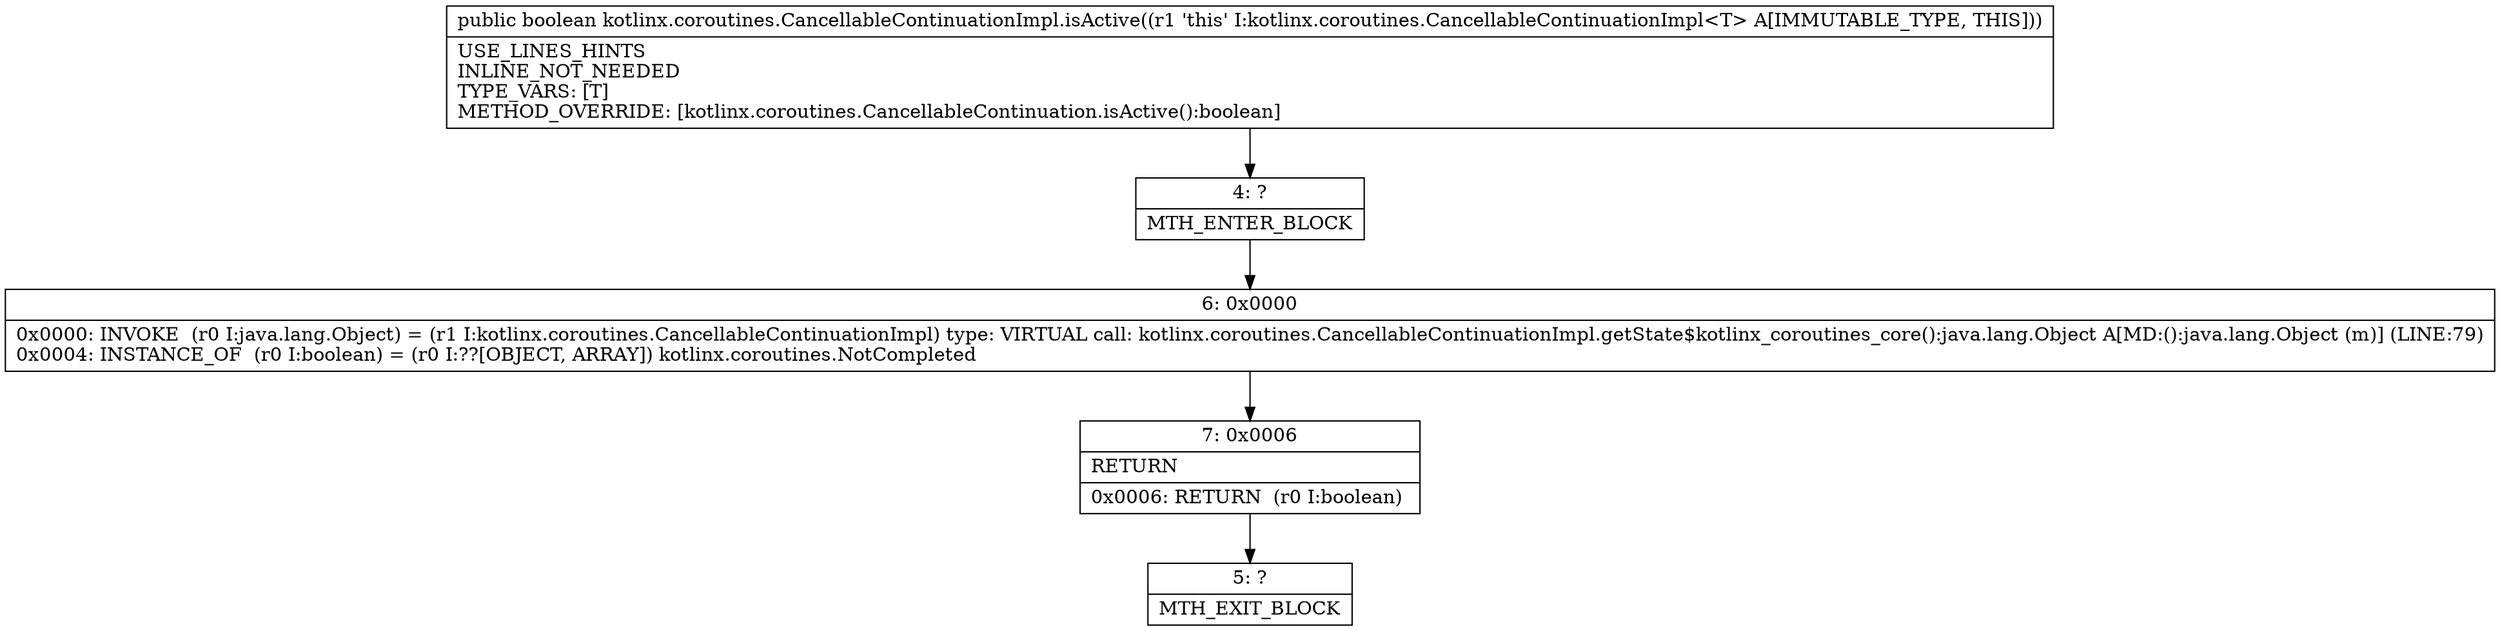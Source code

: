 digraph "CFG forkotlinx.coroutines.CancellableContinuationImpl.isActive()Z" {
Node_4 [shape=record,label="{4\:\ ?|MTH_ENTER_BLOCK\l}"];
Node_6 [shape=record,label="{6\:\ 0x0000|0x0000: INVOKE  (r0 I:java.lang.Object) = (r1 I:kotlinx.coroutines.CancellableContinuationImpl) type: VIRTUAL call: kotlinx.coroutines.CancellableContinuationImpl.getState$kotlinx_coroutines_core():java.lang.Object A[MD:():java.lang.Object (m)] (LINE:79)\l0x0004: INSTANCE_OF  (r0 I:boolean) = (r0 I:??[OBJECT, ARRAY]) kotlinx.coroutines.NotCompleted \l}"];
Node_7 [shape=record,label="{7\:\ 0x0006|RETURN\l|0x0006: RETURN  (r0 I:boolean) \l}"];
Node_5 [shape=record,label="{5\:\ ?|MTH_EXIT_BLOCK\l}"];
MethodNode[shape=record,label="{public boolean kotlinx.coroutines.CancellableContinuationImpl.isActive((r1 'this' I:kotlinx.coroutines.CancellableContinuationImpl\<T\> A[IMMUTABLE_TYPE, THIS]))  | USE_LINES_HINTS\lINLINE_NOT_NEEDED\lTYPE_VARS: [T]\lMETHOD_OVERRIDE: [kotlinx.coroutines.CancellableContinuation.isActive():boolean]\l}"];
MethodNode -> Node_4;Node_4 -> Node_6;
Node_6 -> Node_7;
Node_7 -> Node_5;
}

